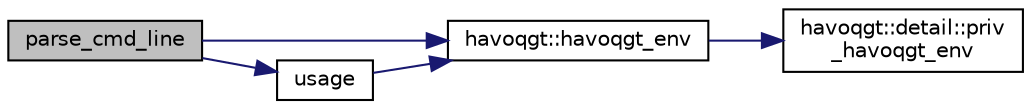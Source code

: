 digraph "parse_cmd_line"
{
  edge [fontname="Helvetica",fontsize="10",labelfontname="Helvetica",labelfontsize="10"];
  node [fontname="Helvetica",fontsize="10",shape=record];
  rankdir="LR";
  Node1 [label="parse_cmd_line",height=0.2,width=0.4,color="black", fillcolor="grey75", style="filled", fontcolor="black"];
  Node1 -> Node2 [color="midnightblue",fontsize="10",style="solid",fontname="Helvetica"];
  Node2 [label="havoqgt::havoqgt_env",height=0.2,width=0.4,color="black", fillcolor="white", style="filled",URL="$namespacehavoqgt.html#aa3e532abe3c65ada00365ac614efc50c"];
  Node2 -> Node3 [color="midnightblue",fontsize="10",style="solid",fontname="Helvetica"];
  Node3 [label="havoqgt::detail::priv\l_havoqgt_env",height=0.2,width=0.4,color="black", fillcolor="white", style="filled",URL="$namespacehavoqgt_1_1detail.html#a3cd5562c4e10f83bafa40e89d3b7b2b0"];
  Node1 -> Node4 [color="midnightblue",fontsize="10",style="solid",fontname="Helvetica"];
  Node4 [label="usage",height=0.2,width=0.4,color="black", fillcolor="white", style="filled",URL="$ingest__edge__list_8cpp.html#a2ef30c42cbc289d899a8be5d2d8f77d0"];
  Node4 -> Node2 [color="midnightblue",fontsize="10",style="solid",fontname="Helvetica"];
}
